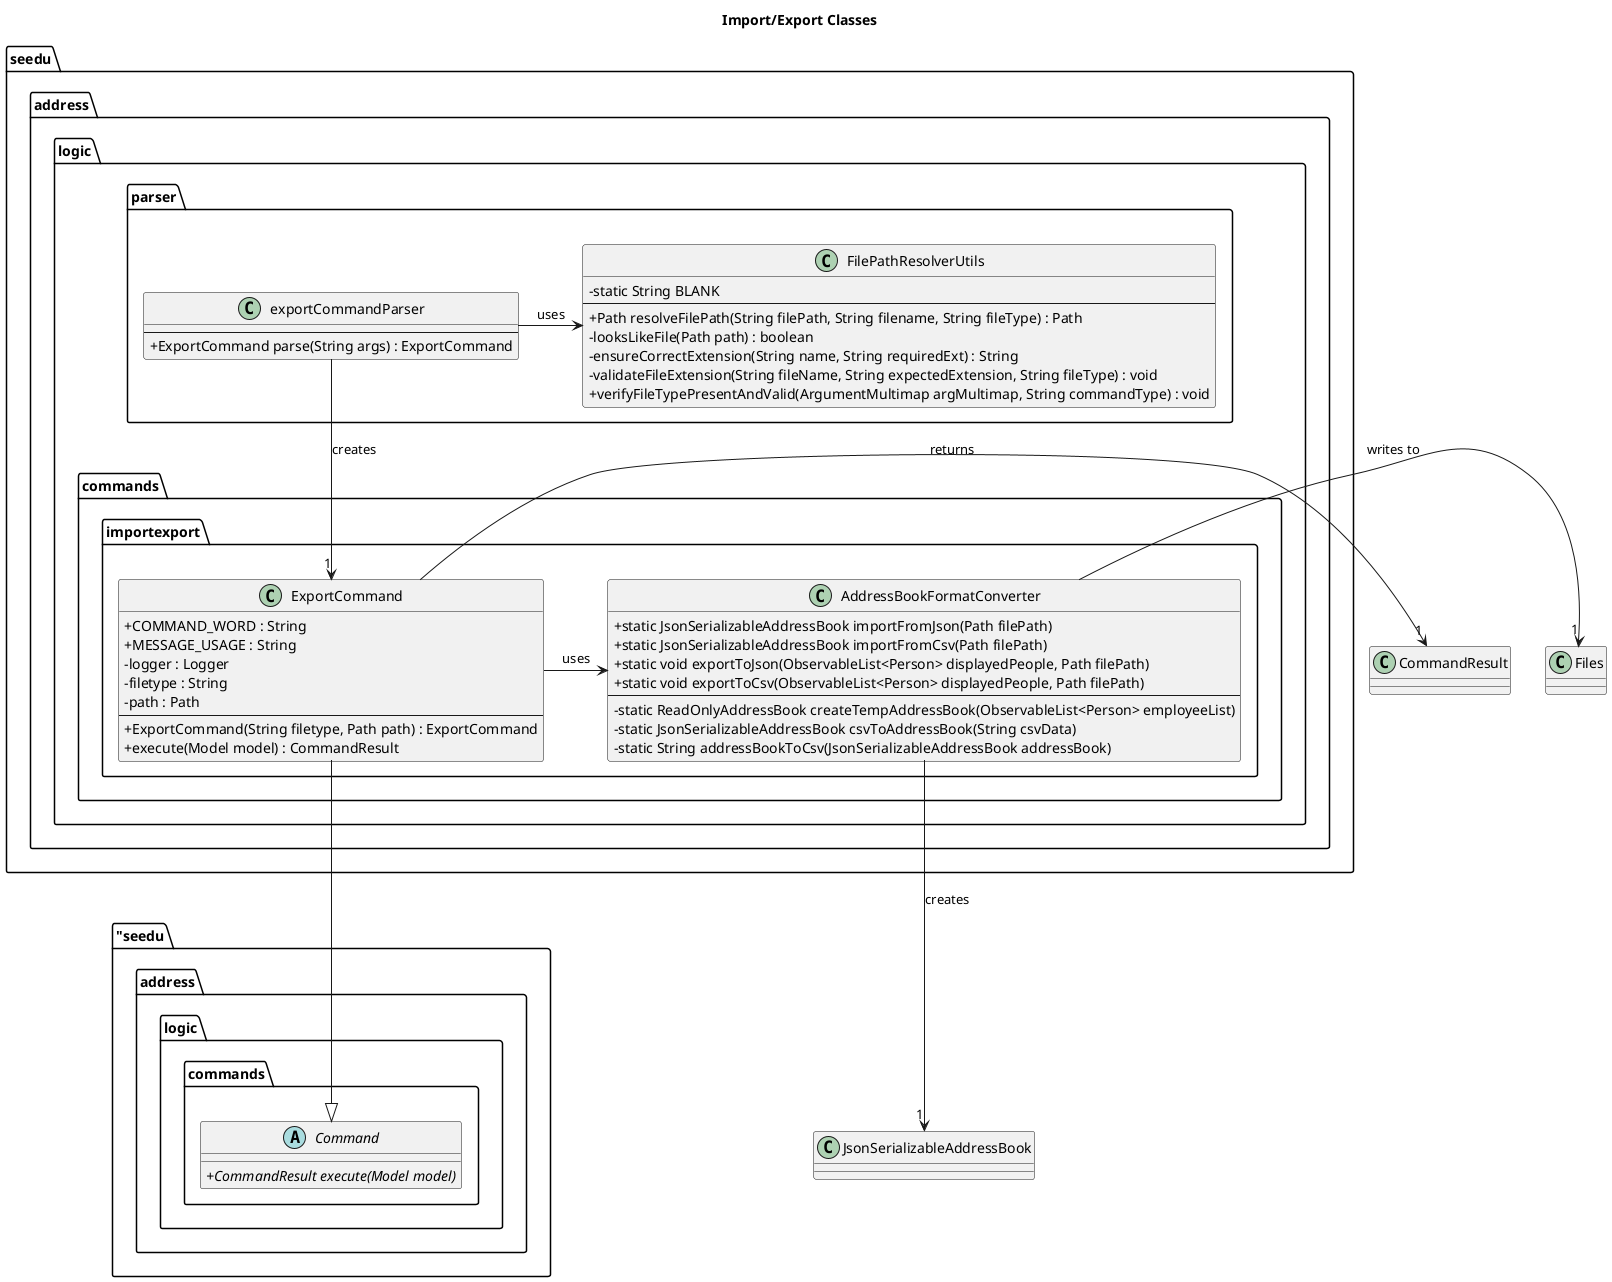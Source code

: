 @startuml
title Import/Export Classes
skinparam packageTitleFontStyle Bold
skinparam classAttributeIconSize 0

package "seedu.address.logic.parser" {
    class exportCommandParser {
        --
        + ExportCommand parse(String args) : ExportCommand
    }
}

package "seedu.address.logic.commands {
    abstract class Command {
    + CommandResult execute(Model model) {abstract}
    }
}

package "seedu.address.logic.parser" {
    class FilePathResolverUtils {
        - static String BLANK
        --
        + Path resolveFilePath(String filePath, String filename, String fileType) : Path
        - looksLikeFile(Path path) : boolean
        - ensureCorrectExtension(String name, String requiredExt) : String
        - validateFileExtension(String fileName, String expectedExtension, String fileType) : void
        + verifyFileTypePresentAndValid(ArgumentMultimap argMultimap, String commandType) : void
    }
}

package "seedu.address.logic.commands.importexport" {
    class ExportCommand {
        + COMMAND_WORD : String
        + MESSAGE_USAGE : String
        - logger : Logger
        - filetype : String
        - path : Path
        --
        + ExportCommand(String filetype, Path path) : ExportCommand
        + execute(Model model) : CommandResult
    }

    class AddressBookFormatConverter {
            + static JsonSerializableAddressBook importFromJson(Path filePath)
            + static JsonSerializableAddressBook importFromCsv(Path filePath)
            + static void exportToJson(ObservableList<Person> displayedPeople, Path filePath)
            + static void exportToCsv(ObservableList<Person> displayedPeople, Path filePath)
            --
            - static ReadOnlyAddressBook createTempAddressBook(ObservableList<Person> employeeList)
            - static JsonSerializableAddressBook csvToAddressBook(String csvData)
            - static String addressBookToCsv(JsonSerializableAddressBook addressBook)
    }
}

ExportCommand --|> Command
exportCommandParser --> "1" ExportCommand : creates
exportCommandParser -> FilePathResolverUtils : uses
ExportCommand -> AddressBookFormatConverter : uses
ExportCommand -> "1" CommandResult : returns
AddressBookFormatConverter -> "1" Files : writes to
AddressBookFormatConverter --> "1" JsonSerializableAddressBook : creates

@enduml
